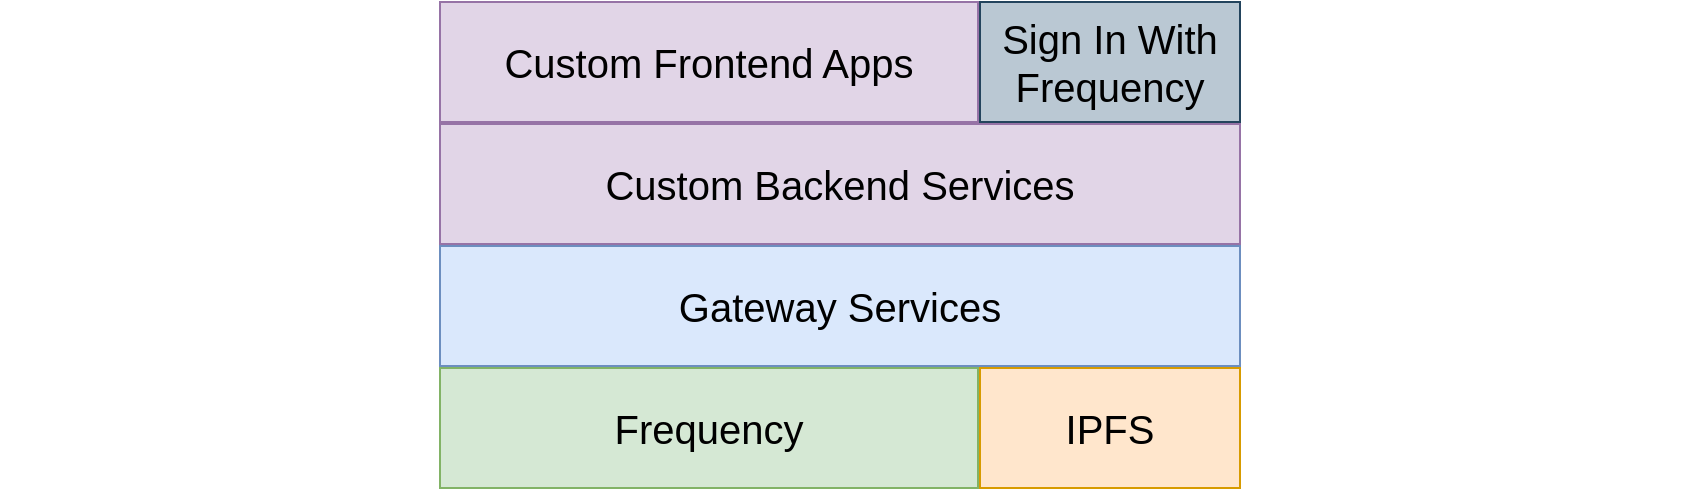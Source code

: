 <mxfile version="24.7.5" pages="4">
  <diagram id="-NZCvJOlYVIJsy2IGn_z" name="Layer">
    <mxGraphModel dx="2019" dy="502" grid="1" gridSize="10" guides="1" tooltips="1" connect="1" arrows="1" fold="1" page="0" pageScale="1" pageWidth="850" pageHeight="1100" math="0" shadow="0">
      <root>
        <mxCell id="0" />
        <mxCell id="1" parent="0" />
        <mxCell id="nsQGHK24FbcnjRh7nMKh-1" value="width" style="text;html=1;align=center;verticalAlign=middle;whiteSpace=wrap;rounded=0;fontFamily=Architects Daughter;fontSource=https%3A%2F%2Ffonts.googleapis.com%2Fcss%3Ffamily%3DArchitects%2BDaughter;" vertex="1" parent="1">
          <mxGeometry x="-1090" y="39" width="840" height="30" as="geometry" />
        </mxCell>
        <mxCell id="RVvHofBdQBIMrhMscmG6-1" value="" style="group" vertex="1" connectable="0" parent="1">
          <mxGeometry x="-870" y="39" width="400" height="243" as="geometry" />
        </mxCell>
        <mxCell id="2GxuKcNO7kwAiyH6a_4Z-120" value="Gateway Services" style="shape=label;whiteSpace=wrap;html=1;fixedSize=1;rounded=0;strokeColor=#6c8ebf;align=center;verticalAlign=middle;fontFamily=Helvetica;fontSize=20;fillColor=#dae8fc;" parent="RVvHofBdQBIMrhMscmG6-1" vertex="1">
          <mxGeometry y="122" width="400" height="60" as="geometry" />
        </mxCell>
        <mxCell id="2GxuKcNO7kwAiyH6a_4Z-122" value="Frequency" style="shape=label;whiteSpace=wrap;html=1;hachureGap=4;fontFamily=Helvetica;fontSize=20;fillColor=#d5e8d4;strokeColor=#82b366;rounded=0;" parent="RVvHofBdQBIMrhMscmG6-1" vertex="1">
          <mxGeometry y="183" width="269" height="60" as="geometry" />
        </mxCell>
        <mxCell id="2GxuKcNO7kwAiyH6a_4Z-124" value="IPFS" style="shape=label;whiteSpace=wrap;html=1;hachureGap=4;fontFamily=Helvetica;fontSize=20;fillColor=#ffe6cc;strokeColor=#d79b00;rounded=0;" parent="RVvHofBdQBIMrhMscmG6-1" vertex="1">
          <mxGeometry x="270" y="183" width="130" height="60" as="geometry" />
        </mxCell>
        <mxCell id="2GxuKcNO7kwAiyH6a_4Z-127" value="Custom Frontend Apps" style="rounded=0;whiteSpace=wrap;html=1;fontSize=20;fillColor=#e1d5e7;strokeColor=#9673a6;fontFamily=Helvetica;" parent="RVvHofBdQBIMrhMscmG6-1" vertex="1">
          <mxGeometry width="269" height="60" as="geometry" />
        </mxCell>
        <mxCell id="2GxuKcNO7kwAiyH6a_4Z-128" value="Sign In With Frequency" style="shape=label;whiteSpace=wrap;html=1;fixedSize=1;rounded=0;strokeColor=#23445d;align=center;verticalAlign=middle;fontFamily=Helvetica;fontSize=20;fillColor=#bac8d3;" parent="RVvHofBdQBIMrhMscmG6-1" vertex="1">
          <mxGeometry x="270" width="130" height="60" as="geometry" />
        </mxCell>
        <mxCell id="2GxuKcNO7kwAiyH6a_4Z-125" value="Custom Backend Services" style="rounded=0;whiteSpace=wrap;html=1;fontSize=20;fillColor=#e1d5e7;strokeColor=#9673a6;fontFamily=Helvetica;" parent="RVvHofBdQBIMrhMscmG6-1" vertex="1">
          <mxGeometry y="61" width="400" height="60" as="geometry" />
        </mxCell>
      </root>
    </mxGraphModel>
  </diagram>
  <diagram name="TopLevelServices" id="gtB03pixiBjuQGk1qhSI">
    <mxGraphModel dx="2234" dy="879" grid="1" gridSize="10" guides="1" tooltips="1" connect="1" arrows="1" fold="1" page="0" pageScale="1" pageWidth="850" pageHeight="1100" math="0" shadow="0">
      <root>
        <mxCell id="wYInSimEy5yir4IWvBSN-0" />
        <mxCell id="wYInSimEy5yir4IWvBSN-1" parent="wYInSimEy5yir4IWvBSN-0" />
        <mxCell id="wYInSimEy5yir4IWvBSN-2" value="" style="rounded=1;whiteSpace=wrap;html=1;" parent="wYInSimEy5yir4IWvBSN-1" vertex="1">
          <mxGeometry x="-740" y="40" width="440" height="520" as="geometry" />
        </mxCell>
        <mxCell id="wYInSimEy5yir4IWvBSN-3" value="&lt;font style=&quot;font-size: 20px;&quot;&gt;Gateway&lt;/font&gt;" style="whiteSpace=wrap;html=1;fontFamily=Helvetica;align=center;verticalAlign=bottom;rounded=1;spacingTop=0;dashed=1;fontSize=20;fillColor=none;strokeColor=#6c8ebf;fontColor=#6C8EBF;" parent="wYInSimEy5yir4IWvBSN-1" vertex="1">
          <mxGeometry x="-579" y="248" width="190" height="280" as="geometry" />
        </mxCell>
        <mxCell id="wYInSimEy5yir4IWvBSN-4" style="edgeStyle=orthogonalEdgeStyle;shape=connector;rounded=0;hachureGap=4;orthogonalLoop=1;jettySize=auto;html=1;labelBackgroundColor=default;strokeColor=#6c8ebf;strokeWidth=3;align=center;verticalAlign=middle;fontFamily=Helvetica;fontSize=16;fontColor=default;endArrow=classic;fillColor=#dae8fc;" parent="wYInSimEy5yir4IWvBSN-1" source="wYInSimEy5yir4IWvBSN-34" target="wYInSimEy5yir4IWvBSN-10" edge="1">
          <mxGeometry relative="1" as="geometry">
            <mxPoint x="-480" y="555" as="targetPoint" />
            <Array as="points" />
          </mxGeometry>
        </mxCell>
        <mxCell id="wYInSimEy5yir4IWvBSN-5" style="edgeStyle=orthogonalEdgeStyle;shape=connector;rounded=0;hachureGap=4;orthogonalLoop=1;jettySize=auto;html=1;labelBackgroundColor=default;strokeColor=#6c8ebf;strokeWidth=3;align=center;verticalAlign=middle;fontFamily=Helvetica;fontSize=16;fontColor=default;endArrow=classic;fillColor=#dae8fc;" parent="wYInSimEy5yir4IWvBSN-1" source="wYInSimEy5yir4IWvBSN-35" target="wYInSimEy5yir4IWvBSN-10" edge="1">
          <mxGeometry relative="1" as="geometry">
            <mxPoint x="-480" y="555" as="targetPoint" />
            <Array as="points" />
          </mxGeometry>
        </mxCell>
        <mxCell id="wYInSimEy5yir4IWvBSN-6" style="edgeStyle=orthogonalEdgeStyle;shape=connector;rounded=0;hachureGap=4;orthogonalLoop=1;jettySize=auto;html=1;labelBackgroundColor=default;strokeColor=#6c8ebf;strokeWidth=3;align=center;verticalAlign=middle;fontFamily=Helvetica;fontSize=16;fontColor=default;endArrow=classic;fillColor=#dae8fc;" parent="wYInSimEy5yir4IWvBSN-1" source="wYInSimEy5yir4IWvBSN-36" target="wYInSimEy5yir4IWvBSN-10" edge="1">
          <mxGeometry relative="1" as="geometry">
            <mxPoint x="-480" y="555" as="targetPoint" />
            <Array as="points" />
          </mxGeometry>
        </mxCell>
        <mxCell id="wYInSimEy5yir4IWvBSN-7" value="" style="rounded=1;whiteSpace=wrap;html=1;" parent="wYInSimEy5yir4IWvBSN-1" vertex="1">
          <mxGeometry x="-260" y="40" width="320" height="520" as="geometry" />
        </mxCell>
        <mxCell id="wYInSimEy5yir4IWvBSN-8" style="edgeStyle=orthogonalEdgeStyle;rounded=0;hachureGap=4;orthogonalLoop=1;jettySize=auto;html=1;entryX=0;entryY=0.5;entryDx=0;entryDy=0;fontFamily=Helvetica;fontSize=16;exitX=1;exitY=0.5;exitDx=0;exitDy=0;fillColor=#e1d5e7;strokeColor=#9673a6;strokeWidth=3;" parent="wYInSimEy5yir4IWvBSN-1" source="wYInSimEy5yir4IWvBSN-10" target="wYInSimEy5yir4IWvBSN-18" edge="1">
          <mxGeometry relative="1" as="geometry" />
        </mxCell>
        <mxCell id="wYInSimEy5yir4IWvBSN-9" style="edgeStyle=orthogonalEdgeStyle;shape=connector;rounded=0;hachureGap=4;orthogonalLoop=1;jettySize=auto;html=1;labelBackgroundColor=default;strokeColor=#9673a6;strokeWidth=3;align=center;verticalAlign=middle;fontFamily=Helvetica;fontSize=16;fontColor=default;endArrow=classic;fillColor=#e1d5e7;" parent="wYInSimEy5yir4IWvBSN-1" source="wYInSimEy5yir4IWvBSN-10" target="wYInSimEy5yir4IWvBSN-37" edge="1">
          <mxGeometry relative="1" as="geometry" />
        </mxCell>
        <mxCell id="wYInSimEy5yir4IWvBSN-10" value="Custom Backend&lt;br&gt;Service(s)" style="rounded=1;whiteSpace=wrap;html=1;fontSize=20;fillColor=#e1d5e7;strokeColor=#9673a6;fontFamily=Helvetica;" parent="wYInSimEy5yir4IWvBSN-1" vertex="1">
          <mxGeometry x="-605" y="120" width="240" height="100" as="geometry" />
        </mxCell>
        <mxCell id="wYInSimEy5yir4IWvBSN-11" style="edgeStyle=orthogonalEdgeStyle;shape=connector;rounded=0;hachureGap=4;orthogonalLoop=1;jettySize=auto;html=1;labelBackgroundColor=default;strokeColor=#6c8ebf;strokeWidth=3;align=center;verticalAlign=middle;fontFamily=Helvetica;fontSize=16;fontColor=default;endArrow=classic;fillColor=#dae8fc;" parent="wYInSimEy5yir4IWvBSN-1" source="wYInSimEy5yir4IWvBSN-33" target="wYInSimEy5yir4IWvBSN-10" edge="1">
          <mxGeometry relative="1" as="geometry">
            <mxPoint x="-480" y="555" as="targetPoint" />
            <Array as="points" />
          </mxGeometry>
        </mxCell>
        <mxCell id="wYInSimEy5yir4IWvBSN-12" style="edgeStyle=orthogonalEdgeStyle;shape=connector;rounded=0;hachureGap=4;orthogonalLoop=1;jettySize=auto;html=1;exitX=0;exitY=0.5;exitDx=0;exitDy=0;labelBackgroundColor=default;strokeColor=#d6b656;strokeWidth=3;align=center;verticalAlign=middle;fontFamily=Helvetica;fontSize=16;fontColor=default;endArrow=classic;fillColor=#fff2cc;" parent="wYInSimEy5yir4IWvBSN-1" source="wYInSimEy5yir4IWvBSN-33" target="wYInSimEy5yir4IWvBSN-26" edge="1">
          <mxGeometry relative="1" as="geometry" />
        </mxCell>
        <mxCell id="wYInSimEy5yir4IWvBSN-13" style="edgeStyle=orthogonalEdgeStyle;shape=connector;rounded=0;hachureGap=4;orthogonalLoop=1;jettySize=auto;html=1;exitX=1;exitY=0.5;exitDx=0;exitDy=0;labelBackgroundColor=default;strokeColor=#82b366;strokeWidth=3;align=center;verticalAlign=middle;fontFamily=Helvetica;fontSize=16;fontColor=default;endArrow=classic;fillColor=#d5e8d4;" parent="wYInSimEy5yir4IWvBSN-1" source="wYInSimEy5yir4IWvBSN-33" target="wYInSimEy5yir4IWvBSN-27" edge="1">
          <mxGeometry relative="1" as="geometry">
            <Array as="points">
              <mxPoint x="-360" y="285" />
              <mxPoint x="-360" y="320" />
            </Array>
          </mxGeometry>
        </mxCell>
        <mxCell id="wYInSimEy5yir4IWvBSN-14" value="&lt;h1 style=&quot;margin-top: 0px;&quot;&gt;Internet&lt;/h1&gt;" style="text;html=1;whiteSpace=wrap;overflow=hidden;rounded=0;fontFamily=Helvetica;fontSize=12;fontColor=default;align=center;" parent="wYInSimEy5yir4IWvBSN-1" vertex="1">
          <mxGeometry x="-260" y="40" width="320" height="100" as="geometry" />
        </mxCell>
        <mxCell id="wYInSimEy5yir4IWvBSN-15" value="&lt;h1 style=&quot;margin-top: 0px;&quot;&gt;Example Application&lt;br&gt;Infrastructure&lt;/h1&gt;" style="text;html=1;whiteSpace=wrap;overflow=hidden;rounded=0;fontFamily=Helvetica;fontSize=12;fontColor=default;align=center;" parent="wYInSimEy5yir4IWvBSN-1" vertex="1">
          <mxGeometry x="-740" y="40" width="440" height="70" as="geometry" />
        </mxCell>
        <mxCell id="wYInSimEy5yir4IWvBSN-16" value="Frequency&lt;br&gt;Network" style="ellipse;shape=cloud;whiteSpace=wrap;html=1;hachureGap=4;fontFamily=Helvetica;fontSize=20;fillColor=#d5e8d4;strokeColor=#82b366;" parent="wYInSimEy5yir4IWvBSN-1" vertex="1">
          <mxGeometry x="-170" y="268" width="210" height="130" as="geometry" />
        </mxCell>
        <mxCell id="wYInSimEy5yir4IWvBSN-17" value="IPFS&lt;br&gt;Network" style="ellipse;shape=cloud;whiteSpace=wrap;html=1;hachureGap=4;fontFamily=Helvetica;fontSize=20;fillColor=#ffe6cc;strokeColor=#d79b00;" parent="wYInSimEy5yir4IWvBSN-1" vertex="1">
          <mxGeometry x="-170" y="408" width="210" height="130" as="geometry" />
        </mxCell>
        <mxCell id="wYInSimEy5yir4IWvBSN-18" value="Custom Frontend Application(s)" style="rounded=1;whiteSpace=wrap;html=1;fontSize=20;fillColor=#e1d5e7;strokeColor=#9673a6;" parent="wYInSimEy5yir4IWvBSN-1" vertex="1">
          <mxGeometry x="-210" y="120" width="240" height="100" as="geometry" />
        </mxCell>
        <mxCell id="wYInSimEy5yir4IWvBSN-19" style="edgeStyle=orthogonalEdgeStyle;shape=connector;rounded=0;hachureGap=4;orthogonalLoop=1;jettySize=auto;html=1;exitX=0;exitY=0.5;exitDx=0;exitDy=0;labelBackgroundColor=default;strokeColor=#d6b656;strokeWidth=3;align=center;verticalAlign=middle;fontFamily=Helvetica;fontSize=16;fontColor=default;endArrow=classic;fillColor=#fff2cc;" parent="wYInSimEy5yir4IWvBSN-1" source="wYInSimEy5yir4IWvBSN-34" target="wYInSimEy5yir4IWvBSN-26" edge="1">
          <mxGeometry relative="1" as="geometry" />
        </mxCell>
        <mxCell id="wYInSimEy5yir4IWvBSN-20" style="edgeStyle=orthogonalEdgeStyle;shape=connector;rounded=0;hachureGap=4;orthogonalLoop=1;jettySize=auto;html=1;labelBackgroundColor=default;strokeColor=#82b366;strokeWidth=3;align=center;verticalAlign=middle;fontFamily=Helvetica;fontSize=16;fontColor=default;endArrow=classic;fillColor=#d5e8d4;exitX=1;exitY=0.25;exitDx=0;exitDy=0;" parent="wYInSimEy5yir4IWvBSN-1" source="wYInSimEy5yir4IWvBSN-34" target="wYInSimEy5yir4IWvBSN-27" edge="1">
          <mxGeometry relative="1" as="geometry">
            <Array as="points">
              <mxPoint x="-360" y="333" />
              <mxPoint x="-360" y="320" />
            </Array>
          </mxGeometry>
        </mxCell>
        <mxCell id="wYInSimEy5yir4IWvBSN-21" style="edgeStyle=orthogonalEdgeStyle;shape=connector;rounded=0;hachureGap=4;orthogonalLoop=1;jettySize=auto;html=1;exitX=1;exitY=0.75;exitDx=0;exitDy=0;entryX=0;entryY=0.5;entryDx=0;entryDy=0;labelBackgroundColor=default;strokeColor=#d79b00;strokeWidth=3;align=center;verticalAlign=middle;fontFamily=Helvetica;fontSize=16;fontColor=default;endArrow=classic;fillColor=#ffe6cc;" parent="wYInSimEy5yir4IWvBSN-1" source="wYInSimEy5yir4IWvBSN-34" target="wYInSimEy5yir4IWvBSN-29" edge="1">
          <mxGeometry relative="1" as="geometry">
            <Array as="points">
              <mxPoint x="-370" y="356" />
              <mxPoint x="-370" y="460" />
            </Array>
          </mxGeometry>
        </mxCell>
        <mxCell id="wYInSimEy5yir4IWvBSN-22" style="edgeStyle=orthogonalEdgeStyle;shape=connector;rounded=0;hachureGap=4;orthogonalLoop=1;jettySize=auto;html=1;entryX=0;entryY=0.5;entryDx=0;entryDy=0;labelBackgroundColor=default;strokeColor=#82b366;strokeWidth=3;align=center;verticalAlign=middle;fontFamily=Helvetica;fontSize=16;fontColor=default;endArrow=classic;fillColor=#d5e8d4;exitX=1;exitY=0.25;exitDx=0;exitDy=0;" parent="wYInSimEy5yir4IWvBSN-1" source="wYInSimEy5yir4IWvBSN-35" target="wYInSimEy5yir4IWvBSN-27" edge="1">
          <mxGeometry relative="1" as="geometry">
            <Array as="points">
              <mxPoint x="-360" y="393" />
              <mxPoint x="-360" y="320" />
            </Array>
          </mxGeometry>
        </mxCell>
        <mxCell id="wYInSimEy5yir4IWvBSN-23" style="edgeStyle=orthogonalEdgeStyle;shape=connector;rounded=0;hachureGap=4;orthogonalLoop=1;jettySize=auto;html=1;exitX=1;exitY=0.75;exitDx=0;exitDy=0;labelBackgroundColor=default;strokeColor=#d79b00;strokeWidth=3;align=center;verticalAlign=middle;fontFamily=Helvetica;fontSize=16;fontColor=default;endArrow=classic;fillColor=#ffe6cc;" parent="wYInSimEy5yir4IWvBSN-1" source="wYInSimEy5yir4IWvBSN-35" target="wYInSimEy5yir4IWvBSN-29" edge="1">
          <mxGeometry relative="1" as="geometry">
            <Array as="points">
              <mxPoint x="-370" y="416" />
              <mxPoint x="-370" y="460" />
            </Array>
          </mxGeometry>
        </mxCell>
        <mxCell id="wYInSimEy5yir4IWvBSN-24" style="edgeStyle=orthogonalEdgeStyle;shape=connector;rounded=0;hachureGap=4;orthogonalLoop=1;jettySize=auto;html=1;entryX=0;entryY=0.5;entryDx=0;entryDy=0;labelBackgroundColor=default;strokeColor=#82b366;strokeWidth=3;align=center;verticalAlign=middle;fontFamily=Helvetica;fontSize=16;fontColor=default;endArrow=classic;fillColor=#d5e8d4;exitX=1;exitY=0.25;exitDx=0;exitDy=0;" parent="wYInSimEy5yir4IWvBSN-1" source="wYInSimEy5yir4IWvBSN-36" target="wYInSimEy5yir4IWvBSN-27" edge="1">
          <mxGeometry relative="1" as="geometry">
            <Array as="points">
              <mxPoint x="-360" y="453" />
              <mxPoint x="-360" y="320" />
            </Array>
          </mxGeometry>
        </mxCell>
        <mxCell id="wYInSimEy5yir4IWvBSN-25" style="edgeStyle=orthogonalEdgeStyle;shape=connector;rounded=0;hachureGap=4;orthogonalLoop=1;jettySize=auto;html=1;exitX=1;exitY=0.75;exitDx=0;exitDy=0;labelBackgroundColor=default;strokeColor=#d79b00;strokeWidth=3;align=center;verticalAlign=middle;fontFamily=Helvetica;fontSize=16;fontColor=default;endArrow=classic;fillColor=#ffe6cc;" parent="wYInSimEy5yir4IWvBSN-1" source="wYInSimEy5yir4IWvBSN-36" target="wYInSimEy5yir4IWvBSN-29" edge="1">
          <mxGeometry relative="1" as="geometry">
            <Array as="points">
              <mxPoint x="-370" y="476" />
              <mxPoint x="-370" y="460" />
            </Array>
          </mxGeometry>
        </mxCell>
        <mxCell id="wYInSimEy5yir4IWvBSN-26" value="Redis&lt;br&gt;(Queues)" style="shape=cylinder3;whiteSpace=wrap;html=1;boundedLbl=1;backgroundOutline=1;size=15;hachureGap=4;fontFamily=Helvetica;fontSize=20;fillColor=#fff2cc;strokeColor=#d6b656;" parent="wYInSimEy5yir4IWvBSN-1" vertex="1">
          <mxGeometry x="-720" y="260" width="86.25" height="115" as="geometry" />
        </mxCell>
        <mxCell id="wYInSimEy5yir4IWvBSN-27" value="Frequency&lt;br&gt;Node" style="shape=label;whiteSpace=wrap;html=1;hachureGap=4;fontFamily=Helvetica;fontSize=20;fillColor=#d5e8d4;strokeColor=#82b366;rounded=1;" parent="wYInSimEy5yir4IWvBSN-1" vertex="1">
          <mxGeometry x="-335" y="280" width="110" height="80" as="geometry" />
        </mxCell>
        <mxCell id="wYInSimEy5yir4IWvBSN-28" style="edgeStyle=orthogonalEdgeStyle;shape=connector;rounded=0;hachureGap=4;orthogonalLoop=1;jettySize=auto;html=1;entryX=0.07;entryY=0.4;entryDx=0;entryDy=0;entryPerimeter=0;labelBackgroundColor=default;strokeColor=#82b366;strokeWidth=3;align=center;verticalAlign=middle;fontFamily=Helvetica;fontSize=16;fontColor=default;endArrow=classic;fillColor=#d5e8d4;" parent="wYInSimEy5yir4IWvBSN-1" source="wYInSimEy5yir4IWvBSN-27" target="wYInSimEy5yir4IWvBSN-16" edge="1">
          <mxGeometry relative="1" as="geometry" />
        </mxCell>
        <mxCell id="wYInSimEy5yir4IWvBSN-29" value="IPFS&lt;br&gt;Node" style="shape=label;whiteSpace=wrap;html=1;hachureGap=4;fontFamily=Helvetica;fontSize=20;fillColor=#ffe6cc;strokeColor=#d79b00;rounded=1;" parent="wYInSimEy5yir4IWvBSN-1" vertex="1">
          <mxGeometry x="-335" y="420" width="110" height="80" as="geometry" />
        </mxCell>
        <mxCell id="wYInSimEy5yir4IWvBSN-30" style="edgeStyle=orthogonalEdgeStyle;shape=connector;rounded=0;hachureGap=4;orthogonalLoop=1;jettySize=auto;html=1;entryX=0.07;entryY=0.4;entryDx=0;entryDy=0;entryPerimeter=0;labelBackgroundColor=default;strokeColor=#d79b00;strokeWidth=3;align=center;verticalAlign=middle;fontFamily=Helvetica;fontSize=16;fontColor=default;endArrow=classic;fillColor=#ffe6cc;" parent="wYInSimEy5yir4IWvBSN-1" source="wYInSimEy5yir4IWvBSN-29" target="wYInSimEy5yir4IWvBSN-17" edge="1">
          <mxGeometry relative="1" as="geometry" />
        </mxCell>
        <mxCell id="wYInSimEy5yir4IWvBSN-31" style="edgeStyle=orthogonalEdgeStyle;shape=connector;rounded=0;hachureGap=4;orthogonalLoop=1;jettySize=auto;html=1;entryX=1;entryY=0.5;entryDx=0;entryDy=0;entryPerimeter=0;labelBackgroundColor=default;strokeColor=#d6b656;strokeWidth=3;align=center;verticalAlign=middle;fontFamily=Helvetica;fontSize=16;fontColor=default;endArrow=classic;fillColor=#fff2cc;" parent="wYInSimEy5yir4IWvBSN-1" source="wYInSimEy5yir4IWvBSN-35" target="wYInSimEy5yir4IWvBSN-26" edge="1">
          <mxGeometry relative="1" as="geometry" />
        </mxCell>
        <mxCell id="wYInSimEy5yir4IWvBSN-32" style="edgeStyle=orthogonalEdgeStyle;shape=connector;rounded=0;hachureGap=4;orthogonalLoop=1;jettySize=auto;html=1;entryX=1;entryY=0.5;entryDx=0;entryDy=0;entryPerimeter=0;labelBackgroundColor=default;strokeColor=#d6b656;strokeWidth=3;align=center;verticalAlign=middle;fontFamily=Helvetica;fontSize=16;fontColor=default;endArrow=classic;fillColor=#fff2cc;" parent="wYInSimEy5yir4IWvBSN-1" source="wYInSimEy5yir4IWvBSN-36" target="wYInSimEy5yir4IWvBSN-26" edge="1">
          <mxGeometry relative="1" as="geometry" />
        </mxCell>
        <mxCell id="wYInSimEy5yir4IWvBSN-33" value="Graph Service" style="shape=parallelogram;perimeter=parallelogramPerimeter;whiteSpace=wrap;html=1;fixedSize=1;rounded=1;strokeColor=#6c8ebf;align=center;verticalAlign=middle;fontFamily=Helvetica;fontSize=16;fillColor=#dae8fc;" parent="wYInSimEy5yir4IWvBSN-1" vertex="1">
          <mxGeometry x="-575" y="260" width="180" height="50" as="geometry" />
        </mxCell>
        <mxCell id="wYInSimEy5yir4IWvBSN-34" value="Account Service" style="shape=parallelogram;perimeter=parallelogramPerimeter;whiteSpace=wrap;html=1;fixedSize=1;rounded=1;strokeColor=#6c8ebf;align=center;verticalAlign=middle;fontFamily=Helvetica;fontSize=16;fillColor=#dae8fc;" parent="wYInSimEy5yir4IWvBSN-1" vertex="1">
          <mxGeometry x="-575" y="320" width="180" height="50" as="geometry" />
        </mxCell>
        <mxCell id="wYInSimEy5yir4IWvBSN-35" value="Content Publishing Service" style="shape=parallelogram;perimeter=parallelogramPerimeter;whiteSpace=wrap;html=1;fixedSize=1;rounded=1;strokeColor=#6c8ebf;align=center;verticalAlign=middle;fontFamily=Helvetica;fontSize=16;fillColor=#dae8fc;" parent="wYInSimEy5yir4IWvBSN-1" vertex="1">
          <mxGeometry x="-575" y="380" width="180" height="50" as="geometry" />
        </mxCell>
        <mxCell id="wYInSimEy5yir4IWvBSN-36" value="Content Watcher&lt;br&gt;Service" style="shape=parallelogram;perimeter=parallelogramPerimeter;whiteSpace=wrap;html=1;fixedSize=1;rounded=1;strokeColor=#6c8ebf;align=center;verticalAlign=middle;fontFamily=Helvetica;fontSize=16;fillColor=#dae8fc;" parent="wYInSimEy5yir4IWvBSN-1" vertex="1">
          <mxGeometry x="-575" y="440" width="180" height="50" as="geometry" />
        </mxCell>
        <mxCell id="wYInSimEy5yir4IWvBSN-37" value="Db" style="shape=cylinder3;whiteSpace=wrap;html=1;boundedLbl=1;backgroundOutline=1;size=15;hachureGap=4;fontFamily=Helvetica;fontSize=20;fillColor=#e1d5e7;strokeColor=#9673a6;" parent="wYInSimEy5yir4IWvBSN-1" vertex="1">
          <mxGeometry x="-720" y="112.5" width="86.25" height="115" as="geometry" />
        </mxCell>
      </root>
    </mxGraphModel>
  </diagram>
  <diagram id="nV4izT-KVWIpuaD8qBVV" name="Pieces">
    <mxGraphModel dx="2189" dy="606" grid="0" gridSize="10" guides="1" tooltips="1" connect="1" arrows="1" fold="1" page="0" pageScale="1" pageWidth="850" pageHeight="1100" math="0" shadow="0">
      <root>
        <mxCell id="0" />
        <mxCell id="1" parent="0" />
        <mxCell id="-fDjjig-S9mQQfeenBrs-1" value="Account (Identity)" style="shape=label;whiteSpace=wrap;html=1;fixedSize=1;rounded=0;strokeColor=none;align=center;verticalAlign=middle;fontFamily=B612;fontSize=20;fillColor=#FF5752;fontColor=#ffffff;" vertex="1" parent="1">
          <mxGeometry x="-810" y="160" width="120" height="60" as="geometry" />
        </mxCell>
        <mxCell id="-fDjjig-S9mQQfeenBrs-2" value="Frequency" style="shape=label;whiteSpace=wrap;html=1;hachureGap=4;fontFamily=B612;fontSize=20;fillColor=#000000;strokeColor=none;rounded=0;fontColor=#ffffff;" vertex="1" parent="1">
          <mxGeometry x="-810" y="220" width="300" height="60" as="geometry" />
        </mxCell>
        <mxCell id="-fDjjig-S9mQQfeenBrs-4" value="Frequency Access / SiwF" style="shape=label;whiteSpace=wrap;html=1;fixedSize=1;rounded=0;strokeColor=none;align=center;verticalAlign=middle;fontFamily=B612;fontSize=20;fillColor=#CE8EED;fontColor=#ffffff;" vertex="1" parent="1">
          <mxGeometry x="-530" y="40" width="280" height="60" as="geometry" />
        </mxCell>
        <mxCell id="-fDjjig-S9mQQfeenBrs-6" value="Graph" style="shape=label;whiteSpace=wrap;html=1;fixedSize=1;rounded=0;strokeColor=none;align=center;verticalAlign=middle;fontFamily=B612;fontSize=20;fillColor=#FF34FF;fontColor=#ffffff;" vertex="1" parent="1">
          <mxGeometry x="-690" y="160" width="120" height="60" as="geometry" />
        </mxCell>
        <mxCell id="-fDjjig-S9mQQfeenBrs-7" value="Content" style="shape=label;whiteSpace=wrap;html=1;fixedSize=1;rounded=0;strokeColor=none;align=center;verticalAlign=middle;fontFamily=B612;fontSize=20;fillColor=#34D48A;fontColor=#ffffff;" vertex="1" parent="1">
          <mxGeometry x="-570" y="160" width="190" height="60" as="geometry" />
        </mxCell>
        <mxCell id="WmXhAz5HHJfwmpUg-tpj-1" value="IPFS" style="shape=label;whiteSpace=wrap;html=1;hachureGap=4;fontFamily=Helvetica;fontSize=20;fillColor=#4D4D4D;strokeColor=none;rounded=0;fontColor=#ffffff;" vertex="1" parent="1">
          <mxGeometry x="-510" y="220" width="130" height="60" as="geometry" />
        </mxCell>
        <mxCell id="WmXhAz5HHJfwmpUg-tpj-2" value="Social App Template (Example)" style="shape=label;whiteSpace=wrap;html=1;fixedSize=1;rounded=0;strokeColor=none;align=center;verticalAlign=middle;fontFamily=B612;fontSize=20;fillColor=#FFB83A;fontColor=#ffffff;" vertex="1" parent="1">
          <mxGeometry x="-380" y="100" width="130" height="180" as="geometry" />
        </mxCell>
        <mxCell id="-fDjjig-S9mQQfeenBrs-3" value="Custom Frontend Apps" style="rounded=0;whiteSpace=wrap;html=1;fontSize=20;fillColor=#CCCCCC;strokeColor=default;fontFamily=B612;fontColor=#ffffff;fontStyle=2" vertex="1" parent="1">
          <mxGeometry x="-810" y="40" width="280" height="60" as="geometry" />
        </mxCell>
        <mxCell id="-fDjjig-S9mQQfeenBrs-5" value="Custom Backend Services" style="rounded=0;whiteSpace=wrap;html=1;fontSize=20;fillColor=#CCCCCC;strokeColor=default;fontFamily=B612;fontColor=#ffffff;fontStyle=2" vertex="1" parent="1">
          <mxGeometry x="-810" y="100" width="430" height="60" as="geometry" />
        </mxCell>
      </root>
    </mxGraphModel>
  </diagram>
  <diagram id="8zxVgCdzVpt45mGDEeSV" name="Fundimentals">
    <mxGraphModel dx="2234" dy="879" grid="1" gridSize="10" guides="1" tooltips="1" connect="1" arrows="1" fold="1" page="0" pageScale="1" pageWidth="850" pageHeight="1100" math="0" shadow="0">
      <root>
        <mxCell id="0" />
        <mxCell id="1" parent="0" />
        <mxCell id="p9RjljCkP65rwSFFR6jn-6" value="" style="rounded=1;whiteSpace=wrap;html=1;" vertex="1" parent="1">
          <mxGeometry x="-330" y="50" width="450" height="510" as="geometry" />
        </mxCell>
        <mxCell id="p9RjljCkP65rwSFFR6jn-13" value="&lt;h1 style=&quot;margin-top: 0px;&quot;&gt;Global State&lt;/h1&gt;" style="text;html=1;whiteSpace=wrap;overflow=hidden;rounded=0;fontFamily=Helvetica;fontSize=12;fontColor=default;align=center;" vertex="1" parent="1">
          <mxGeometry x="-525" y="50" width="840" height="100" as="geometry" />
        </mxCell>
        <mxCell id="p9RjljCkP65rwSFFR6jn-39" value="User Controlled Delegation" style="rounded=1;whiteSpace=wrap;html=1;fontSize=20;fillColor=#d5e8d4;strokeColor=#82b366;fontFamily=Helvetica;verticalAlign=top;spacingTop=5;" vertex="1" parent="1">
          <mxGeometry x="-212.5" y="110" width="230" height="165" as="geometry" />
        </mxCell>
        <mxCell id="p9RjljCkP65rwSFFR6jn-46" style="edgeStyle=orthogonalEdgeStyle;rounded=0;hachureGap=4;orthogonalLoop=1;jettySize=auto;html=1;fontFamily=Architects Daughter;fontSource=https%3A%2F%2Ffonts.googleapis.com%2Fcss%3Ffamily%3DArchitects%2BDaughter;strokeWidth=3;" edge="1" parent="1" source="p9RjljCkP65rwSFFR6jn-37" target="p9RjljCkP65rwSFFR6jn-38">
          <mxGeometry relative="1" as="geometry" />
        </mxCell>
        <mxCell id="p9RjljCkP65rwSFFR6jn-58" style="edgeStyle=orthogonalEdgeStyle;shape=connector;rounded=0;hachureGap=4;orthogonalLoop=1;jettySize=auto;html=1;strokeColor=#666666;strokeWidth=3;align=center;verticalAlign=middle;fontFamily=Helvetica;fontSize=20;fontColor=default;labelBackgroundColor=default;endArrow=classic;exitX=1;exitY=0.5;exitDx=0;exitDy=0;fillColor=#f5f5f5;dashed=1;dashPattern=1 1;" edge="1" parent="1" source="p9RjljCkP65rwSFFR6jn-37" target="p9RjljCkP65rwSFFR6jn-54">
          <mxGeometry relative="1" as="geometry">
            <Array as="points">
              <mxPoint x="280" y="215" />
            </Array>
          </mxGeometry>
        </mxCell>
        <mxCell id="p9RjljCkP65rwSFFR6jn-60" value="Delegations with other providers" style="edgeLabel;html=1;align=center;verticalAlign=middle;resizable=0;points=[];sketch=1;hachureGap=4;jiggle=2;curveFitting=1;fontFamily=Helvetica;fontSource=https%3A%2F%2Ffonts.googleapis.com%2Fcss%3Ffamily%3DArchitects%2BDaughter;fontSize=14;fontColor=default;labelBackgroundColor=default;" vertex="1" connectable="0" parent="p9RjljCkP65rwSFFR6jn-58">
          <mxGeometry x="0.194" y="-2" relative="1" as="geometry">
            <mxPoint x="-48" y="15" as="offset" />
          </mxGeometry>
        </mxCell>
        <mxCell id="p9RjljCkP65rwSFFR6jn-37" value="User" style="rounded=1;whiteSpace=wrap;html=1;fontSize=20;fillColor=#dae8fc;strokeColor=#6c8ebf;fontFamily=Helvetica;shape=ellipse;perimeter=ellipsePerimeter;" vertex="1" parent="1">
          <mxGeometry x="150" y="165" width="110" height="100" as="geometry" />
        </mxCell>
        <mxCell id="p9RjljCkP65rwSFFR6jn-38" value="User Account (MSA)" style="shape=label;whiteSpace=wrap;html=1;hachureGap=4;fontFamily=Helvetica;fontSize=20;fillColor=#dae8fc;strokeColor=#6c8ebf;rounded=1;" vertex="1" parent="1">
          <mxGeometry x="-87.5" y="175" width="160" height="80" as="geometry" />
        </mxCell>
        <mxCell id="p9RjljCkP65rwSFFR6jn-45" style="edgeStyle=orthogonalEdgeStyle;rounded=0;hachureGap=4;orthogonalLoop=1;jettySize=auto;html=1;exitX=0.75;exitY=1;exitDx=0;exitDy=0;entryX=0;entryY=0.5;entryDx=0;entryDy=0;fontFamily=Architects Daughter;fontSource=https%3A%2F%2Ffonts.googleapis.com%2Fcss%3Ffamily%3DArchitects%2BDaughter;strokeWidth=3;" edge="1" parent="1" source="p9RjljCkP65rwSFFR6jn-40" target="p9RjljCkP65rwSFFR6jn-42">
          <mxGeometry relative="1" as="geometry" />
        </mxCell>
        <mxCell id="p9RjljCkP65rwSFFR6jn-47" value="Requests Access to" style="edgeLabel;html=1;align=center;verticalAlign=middle;resizable=0;points=[];sketch=1;hachureGap=4;jiggle=2;curveFitting=1;fontFamily=Helvetica;fontSize=14;" vertex="1" connectable="0" parent="p9RjljCkP65rwSFFR6jn-45">
          <mxGeometry x="-0.29" y="-1" relative="1" as="geometry">
            <mxPoint y="-10" as="offset" />
          </mxGeometry>
        </mxCell>
        <mxCell id="p9RjljCkP65rwSFFR6jn-52" value="" style="edgeStyle=orthogonalEdgeStyle;rounded=0;hachureGap=4;orthogonalLoop=1;jettySize=auto;html=1;exitX=0.25;exitY=1;exitDx=0;exitDy=0;entryX=0;entryY=0.25;entryDx=0;entryDy=0;fontFamily=Helvetica;strokeWidth=3;fontSize=20;" edge="1" parent="1" source="p9RjljCkP65rwSFFR6jn-40" target="p9RjljCkP65rwSFFR6jn-44">
          <mxGeometry relative="1" as="geometry">
            <mxPoint as="offset" />
          </mxGeometry>
        </mxCell>
        <mxCell id="p9RjljCkP65rwSFFR6jn-53" value="Publishes with permission" style="edgeLabel;html=1;align=center;verticalAlign=middle;resizable=0;points=[];sketch=1;hachureGap=4;jiggle=2;curveFitting=1;fontFamily=Helvetica;fontSource=https%3A%2F%2Ffonts.googleapis.com%2Fcss%3Ffamily%3DArchitects%2BDaughter;fontSize=14;fontColor=default;labelBackgroundColor=default;" vertex="1" connectable="0" parent="p9RjljCkP65rwSFFR6jn-52">
          <mxGeometry x="-0.039" y="-1" relative="1" as="geometry">
            <mxPoint y="21" as="offset" />
          </mxGeometry>
        </mxCell>
        <mxCell id="p9RjljCkP65rwSFFR6jn-40" value="Provider" style="rounded=1;whiteSpace=wrap;html=1;fontSize=20;fillColor=#e1d5e7;strokeColor=#9673a6;fontFamily=Helvetica;" vertex="1" parent="1">
          <mxGeometry x="-280" y="175" width="160" height="80" as="geometry" />
        </mxCell>
        <mxCell id="p9RjljCkP65rwSFFR6jn-42" value="Graph" style="shape=label;whiteSpace=wrap;html=1;hachureGap=4;fontFamily=Helvetica;fontSize=20;fillColor=#dae8fc;strokeColor=#6c8ebf;rounded=1;" vertex="1" parent="1">
          <mxGeometry x="-90" y="346" width="160" height="50" as="geometry" />
        </mxCell>
        <mxCell id="p9RjljCkP65rwSFFR6jn-57" style="edgeStyle=orthogonalEdgeStyle;shape=connector;rounded=0;hachureGap=4;orthogonalLoop=1;jettySize=auto;html=1;exitX=0;exitY=0.75;exitDx=0;exitDy=0;strokeColor=default;strokeWidth=3;align=center;verticalAlign=middle;fontFamily=Helvetica;fontSize=20;fontColor=default;labelBackgroundColor=default;endArrow=classic;" edge="1" parent="1" source="p9RjljCkP65rwSFFR6jn-44" target="p9RjljCkP65rwSFFR6jn-49">
          <mxGeometry relative="1" as="geometry" />
        </mxCell>
        <mxCell id="p9RjljCkP65rwSFFR6jn-59" value="Shared Public Content" style="edgeLabel;html=1;align=center;verticalAlign=middle;resizable=0;points=[];sketch=1;hachureGap=4;jiggle=2;curveFitting=1;fontFamily=Helvetica;fontSource=https%3A%2F%2Ffonts.googleapis.com%2Fcss%3Ffamily%3DArchitects%2BDaughter;fontSize=14;fontColor=default;labelBackgroundColor=default;" vertex="1" connectable="0" parent="p9RjljCkP65rwSFFR6jn-57">
          <mxGeometry x="0.542" relative="1" as="geometry">
            <mxPoint y="22" as="offset" />
          </mxGeometry>
        </mxCell>
        <mxCell id="p9RjljCkP65rwSFFR6jn-44" value="Content" style="rounded=1;whiteSpace=wrap;html=1;fontSize=20;fillColor=#d5e8d4;strokeColor=#82b366;fontFamily=Helvetica;verticalAlign=middle;spacingTop=0;" vertex="1" parent="1">
          <mxGeometry x="-215" y="446" width="230" height="80" as="geometry" />
        </mxCell>
        <mxCell id="p9RjljCkP65rwSFFR6jn-51" style="edgeStyle=orthogonalEdgeStyle;rounded=0;hachureGap=4;orthogonalLoop=1;jettySize=auto;html=1;fontFamily=Architects Daughter;fontSource=https%3A%2F%2Ffonts.googleapis.com%2Fcss%3Ffamily%3DArchitects%2BDaughter;strokeWidth=3;" edge="1" parent="1" source="p9RjljCkP65rwSFFR6jn-49" target="p9RjljCkP65rwSFFR6jn-40">
          <mxGeometry relative="1" as="geometry">
            <mxPoint x="-400" y="215" as="sourcePoint" />
          </mxGeometry>
        </mxCell>
        <mxCell id="p9RjljCkP65rwSFFR6jn-49" value="Your Application" style="rounded=1;whiteSpace=wrap;html=1;fontSize=20;fillColor=#e1d5e7;strokeColor=#9673a6;fontFamily=Helvetica;" vertex="1" parent="1">
          <mxGeometry x="-520" y="175" width="160" height="80" as="geometry" />
        </mxCell>
        <mxCell id="p9RjljCkP65rwSFFR6jn-55" style="edgeStyle=orthogonalEdgeStyle;shape=connector;rounded=0;hachureGap=4;orthogonalLoop=1;jettySize=auto;html=1;strokeColor=#666666;strokeWidth=3;align=center;verticalAlign=middle;fontFamily=Helvetica;fontSize=20;fontColor=default;labelBackgroundColor=default;endArrow=classic;dashed=1;dashPattern=1 1;exitX=0;exitY=0.25;exitDx=0;exitDy=0;fillColor=#f5f5f5;" edge="1" parent="1" source="p9RjljCkP65rwSFFR6jn-54" target="p9RjljCkP65rwSFFR6jn-42">
          <mxGeometry relative="1" as="geometry" />
        </mxCell>
        <mxCell id="p9RjljCkP65rwSFFR6jn-56" style="edgeStyle=orthogonalEdgeStyle;shape=connector;rounded=0;hachureGap=4;orthogonalLoop=1;jettySize=auto;html=1;exitX=0;exitY=0.75;exitDx=0;exitDy=0;strokeColor=#666666;strokeWidth=3;align=center;verticalAlign=middle;fontFamily=Helvetica;fontSize=20;fontColor=default;labelBackgroundColor=default;endArrow=classic;dashed=1;dashPattern=1 1;fillColor=#f5f5f5;" edge="1" parent="1" source="p9RjljCkP65rwSFFR6jn-54" target="p9RjljCkP65rwSFFR6jn-44">
          <mxGeometry relative="1" as="geometry" />
        </mxCell>
        <mxCell id="p9RjljCkP65rwSFFR6jn-54" value="Other&lt;br&gt;Interoperable&lt;br&gt;Applications" style="rounded=1;whiteSpace=wrap;html=1;fontSize=20;fillColor=#f5f5f5;strokeColor=#666666;fontFamily=Helvetica;fontColor=#333333;" vertex="1" parent="1">
          <mxGeometry x="150" y="313" width="180" height="230" as="geometry" />
        </mxCell>
      </root>
    </mxGraphModel>
  </diagram>
</mxfile>
